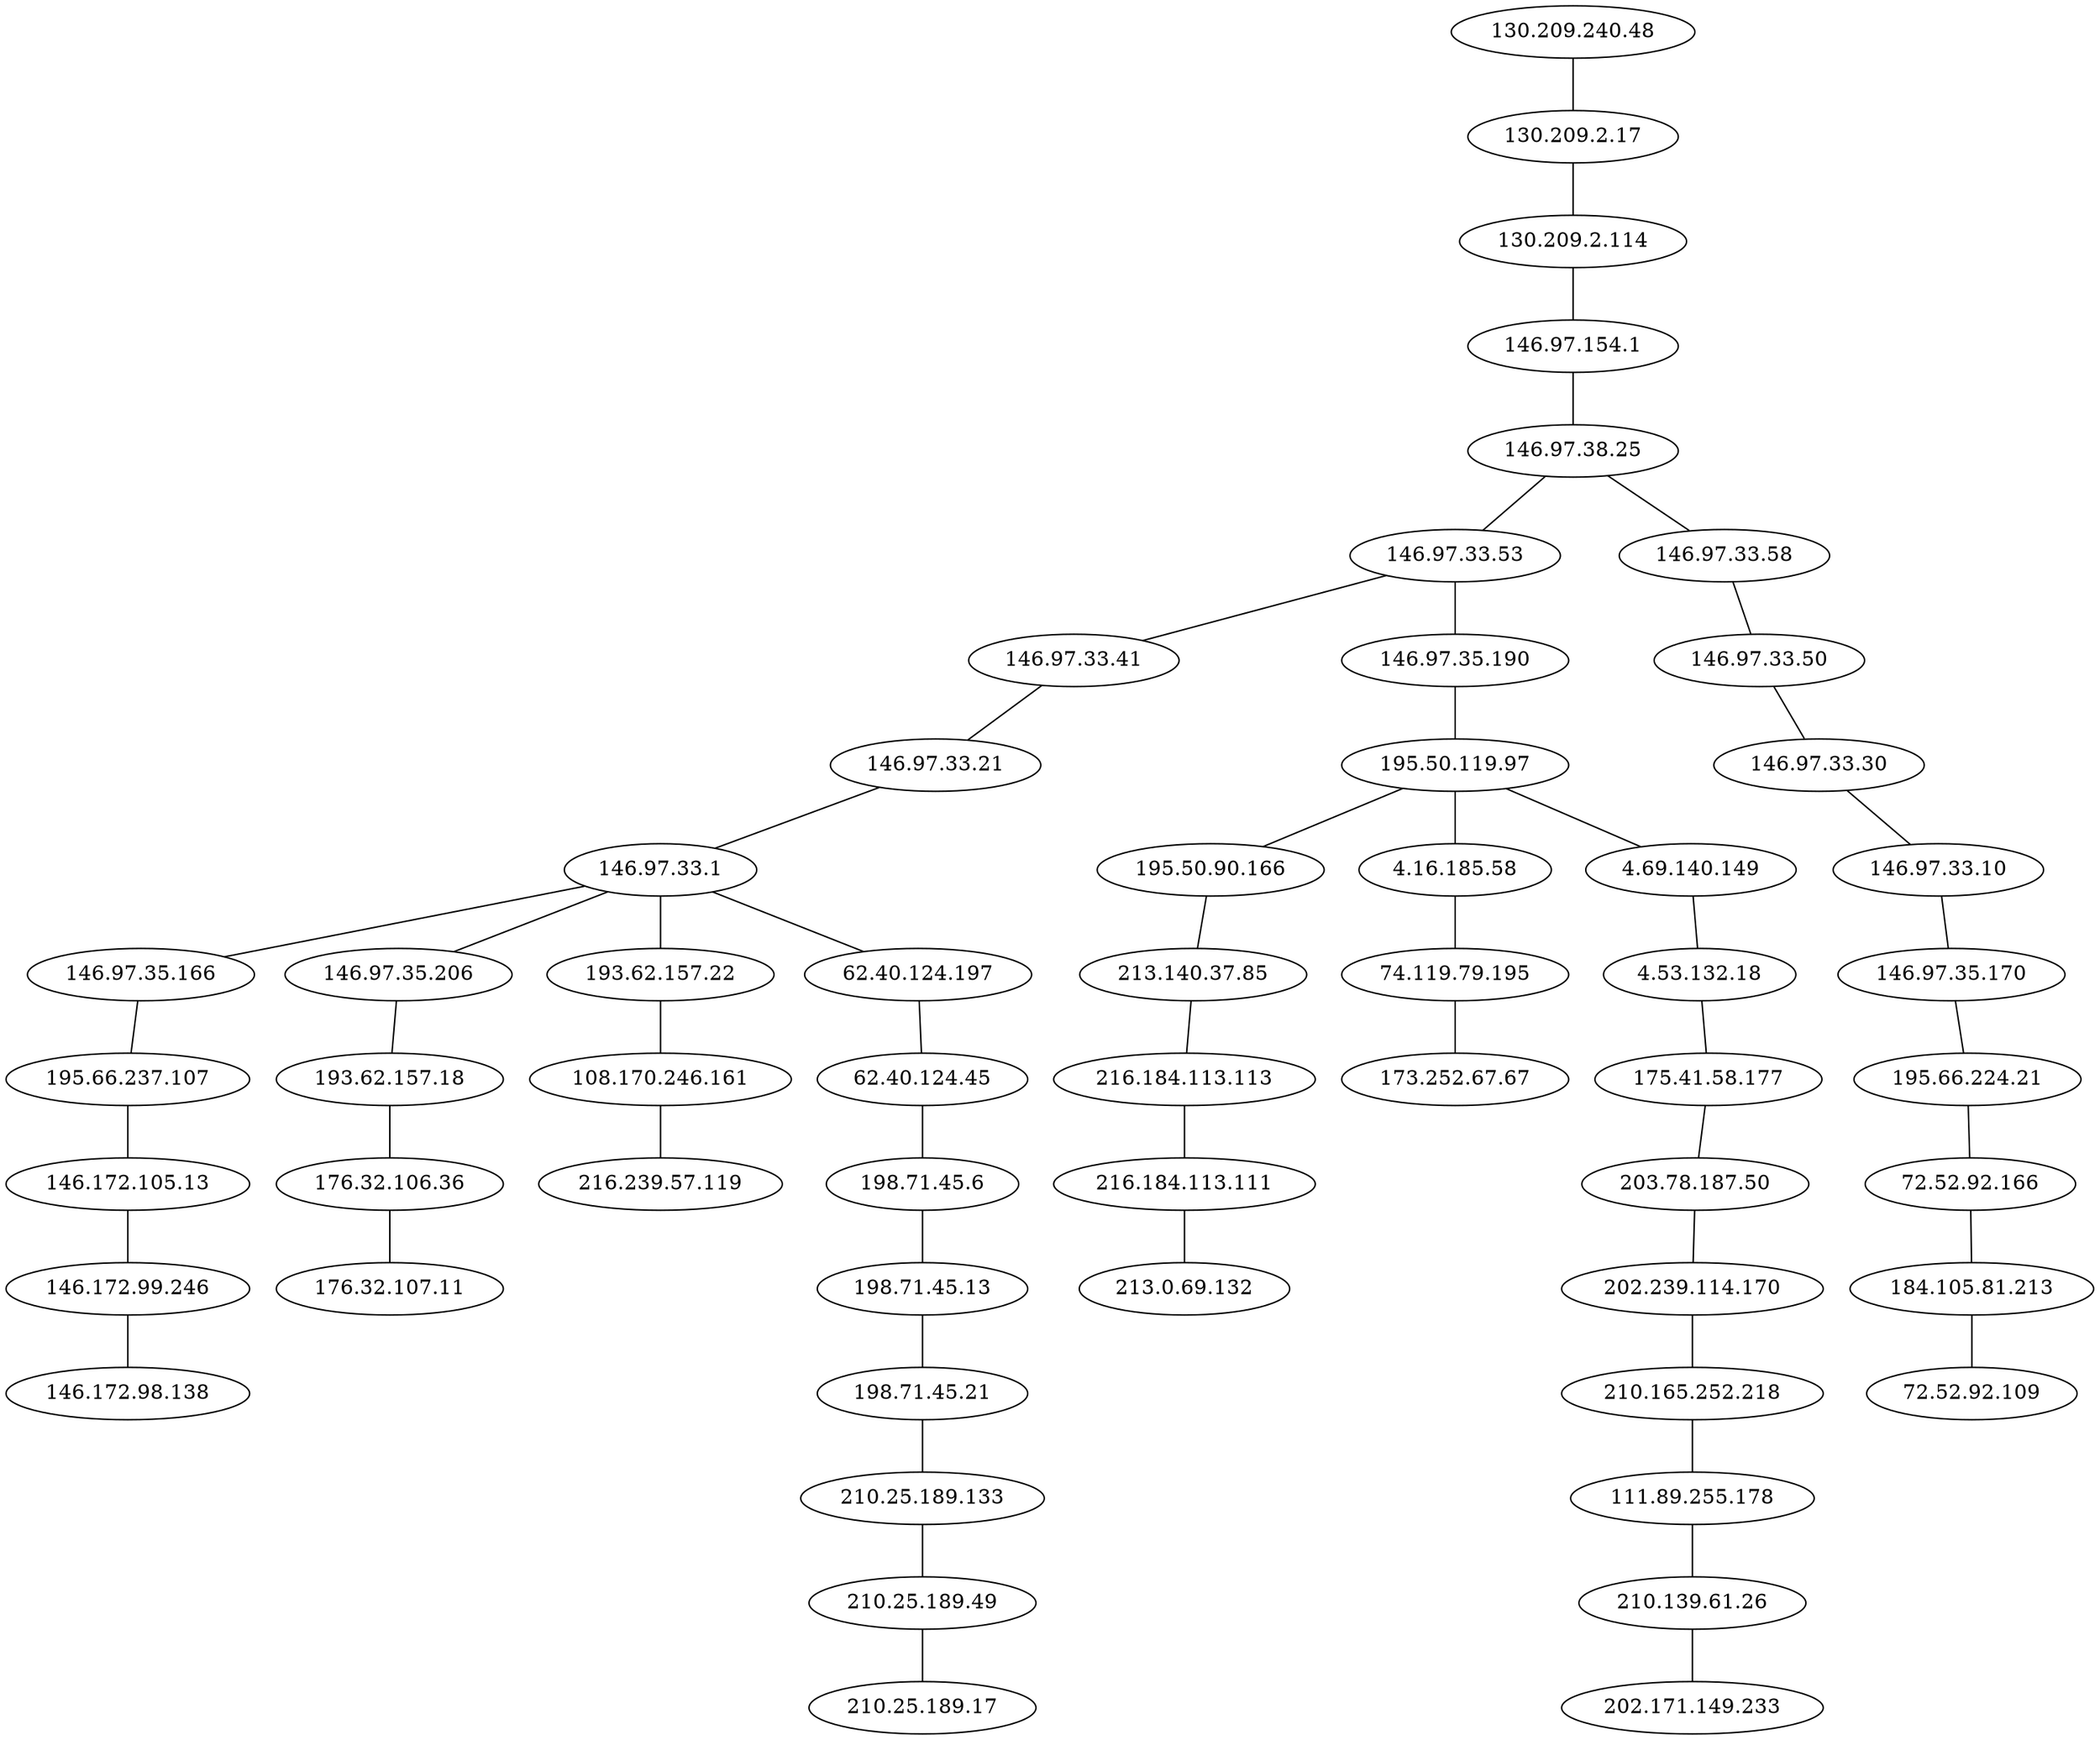 graph routertopology {
"108.170.246.161"  -- "216.239.57.119"
"111.89.255.178"  -- "210.139.61.26"
"130.209.2.114"  -- "146.97.154.1"
"130.209.2.17"  -- "130.209.2.114"
"130.209.240.48"  -- "130.209.2.17"
"146.172.105.13"  -- "146.172.99.246"
"146.172.99.246"  -- "146.172.98.138"
"146.97.154.1"  -- "146.97.38.25"
"146.97.33.10"  -- "146.97.35.170"
"146.97.33.1"  -- "146.97.35.166"
"146.97.33.1"  -- "146.97.35.206"
"146.97.33.1"  -- "193.62.157.22"
"146.97.33.1"  -- "62.40.124.197"
"146.97.33.21"  -- "146.97.33.1"
"146.97.33.30"  -- "146.97.33.10"
"146.97.33.41"  -- "146.97.33.21"
"146.97.33.50"  -- "146.97.33.30"
"146.97.33.53"  -- "146.97.33.41"
"146.97.33.53"  -- "146.97.35.190"
"146.97.33.58"  -- "146.97.33.50"
"146.97.35.166"  -- "195.66.237.107"
"146.97.35.170"  -- "195.66.224.21"
"146.97.35.190"  -- "195.50.119.97"
"146.97.35.206"  -- "193.62.157.18"
"146.97.38.25"  -- "146.97.33.53"
"146.97.38.25"  -- "146.97.33.58"
"175.41.58.177"  -- "203.78.187.50"
"176.32.106.36"  -- "176.32.107.11"
"184.105.81.213"  -- "72.52.92.109"
"193.62.157.18"  -- "176.32.106.36"
"193.62.157.22"  -- "108.170.246.161"
"195.50.119.97"  -- "195.50.90.166"
"195.50.119.97"  -- "4.16.185.58"
"195.50.119.97"  -- "4.69.140.149"
"195.50.90.166"  -- "213.140.37.85"
"195.66.224.21"  -- "72.52.92.166"
"195.66.237.107"  -- "146.172.105.13"
"198.71.45.13"  -- "198.71.45.21"
"198.71.45.21"  -- "210.25.189.133"
"198.71.45.6"  -- "198.71.45.13"
"202.239.114.170"  -- "210.165.252.218"
"203.78.187.50"  -- "202.239.114.170"
"210.139.61.26"  -- "202.171.149.233"
"210.165.252.218"  -- "111.89.255.178"
"210.25.189.133"  -- "210.25.189.49"
"210.25.189.49"  -- "210.25.189.17"
"213.140.37.85"  -- "216.184.113.113"
"216.184.113.111"  -- "213.0.69.132"
"216.184.113.113"  -- "216.184.113.111"
"4.16.185.58"  -- "74.119.79.195"
"4.53.132.18"  -- "175.41.58.177"
"4.69.140.149"  -- "4.53.132.18"
"62.40.124.197"  -- "62.40.124.45"
"62.40.124.45"  -- "198.71.45.6"
"72.52.92.166"  -- "184.105.81.213"
"74.119.79.195"  -- "173.252.67.67"
}
